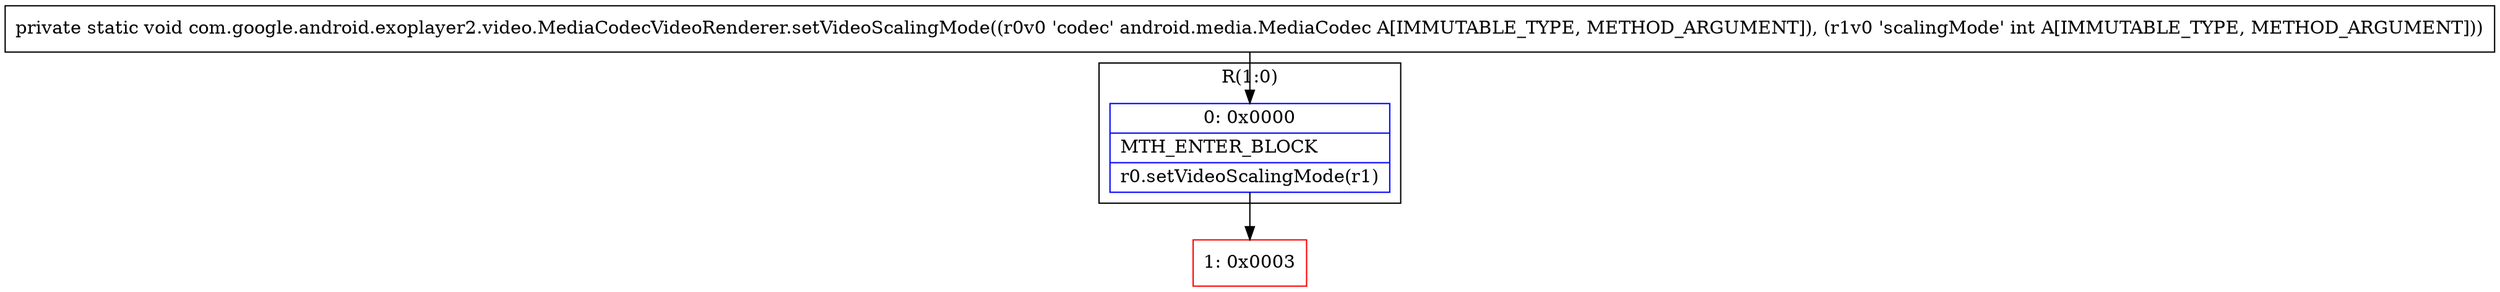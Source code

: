 digraph "CFG forcom.google.android.exoplayer2.video.MediaCodecVideoRenderer.setVideoScalingMode(Landroid\/media\/MediaCodec;I)V" {
subgraph cluster_Region_1652589786 {
label = "R(1:0)";
node [shape=record,color=blue];
Node_0 [shape=record,label="{0\:\ 0x0000|MTH_ENTER_BLOCK\l|r0.setVideoScalingMode(r1)\l}"];
}
Node_1 [shape=record,color=red,label="{1\:\ 0x0003}"];
MethodNode[shape=record,label="{private static void com.google.android.exoplayer2.video.MediaCodecVideoRenderer.setVideoScalingMode((r0v0 'codec' android.media.MediaCodec A[IMMUTABLE_TYPE, METHOD_ARGUMENT]), (r1v0 'scalingMode' int A[IMMUTABLE_TYPE, METHOD_ARGUMENT])) }"];
MethodNode -> Node_0;
Node_0 -> Node_1;
}

